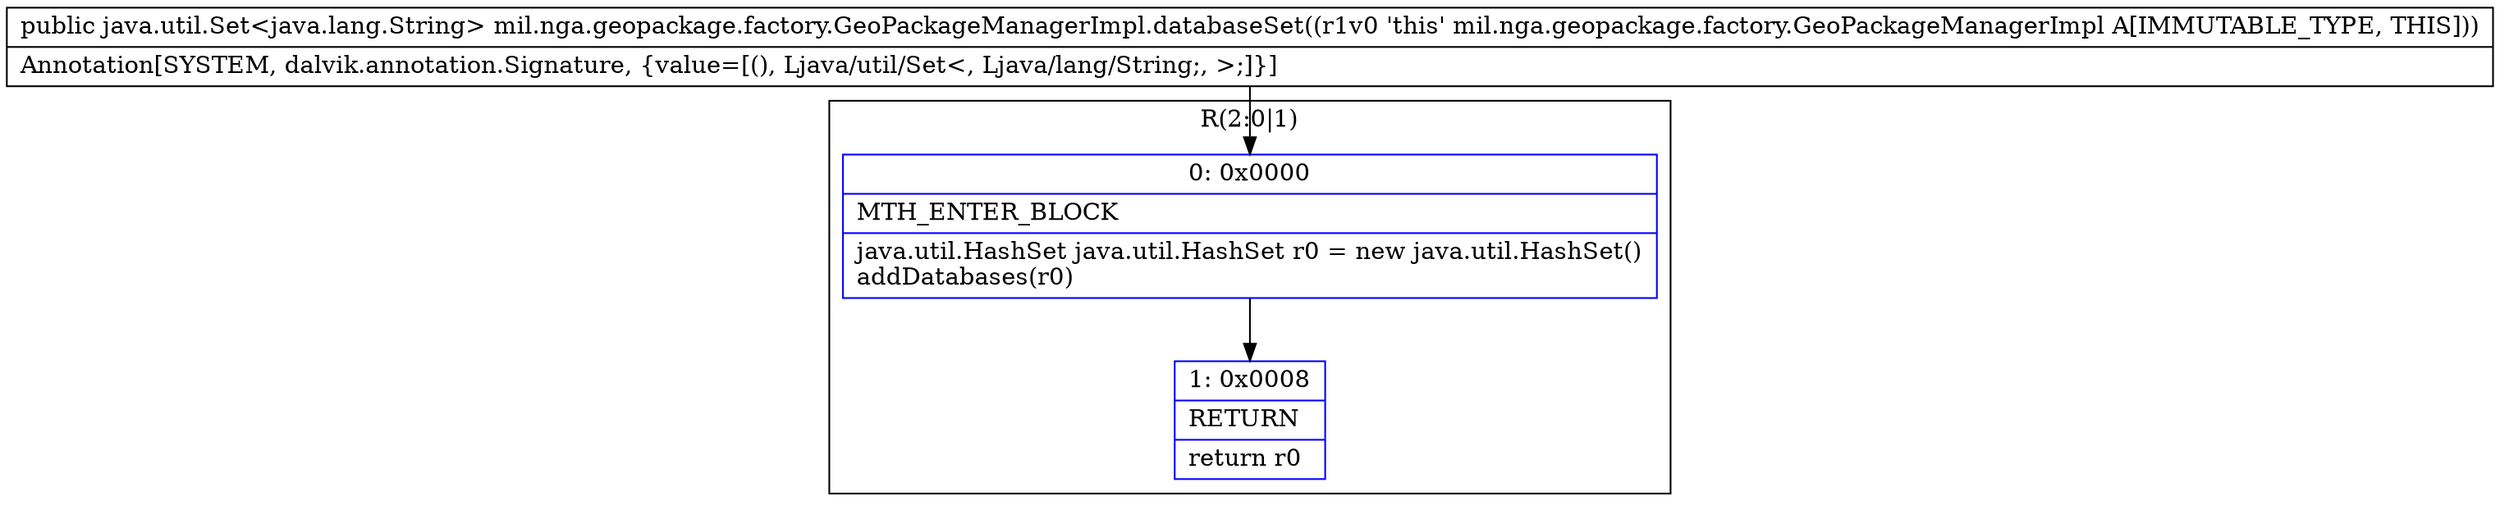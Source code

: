 digraph "CFG formil.nga.geopackage.factory.GeoPackageManagerImpl.databaseSet()Ljava\/util\/Set;" {
subgraph cluster_Region_512784472 {
label = "R(2:0|1)";
node [shape=record,color=blue];
Node_0 [shape=record,label="{0\:\ 0x0000|MTH_ENTER_BLOCK\l|java.util.HashSet java.util.HashSet r0 = new java.util.HashSet()\laddDatabases(r0)\l}"];
Node_1 [shape=record,label="{1\:\ 0x0008|RETURN\l|return r0\l}"];
}
MethodNode[shape=record,label="{public java.util.Set\<java.lang.String\> mil.nga.geopackage.factory.GeoPackageManagerImpl.databaseSet((r1v0 'this' mil.nga.geopackage.factory.GeoPackageManagerImpl A[IMMUTABLE_TYPE, THIS]))  | Annotation[SYSTEM, dalvik.annotation.Signature, \{value=[(), Ljava\/util\/Set\<, Ljava\/lang\/String;, \>;]\}]\l}"];
MethodNode -> Node_0;
Node_0 -> Node_1;
}


